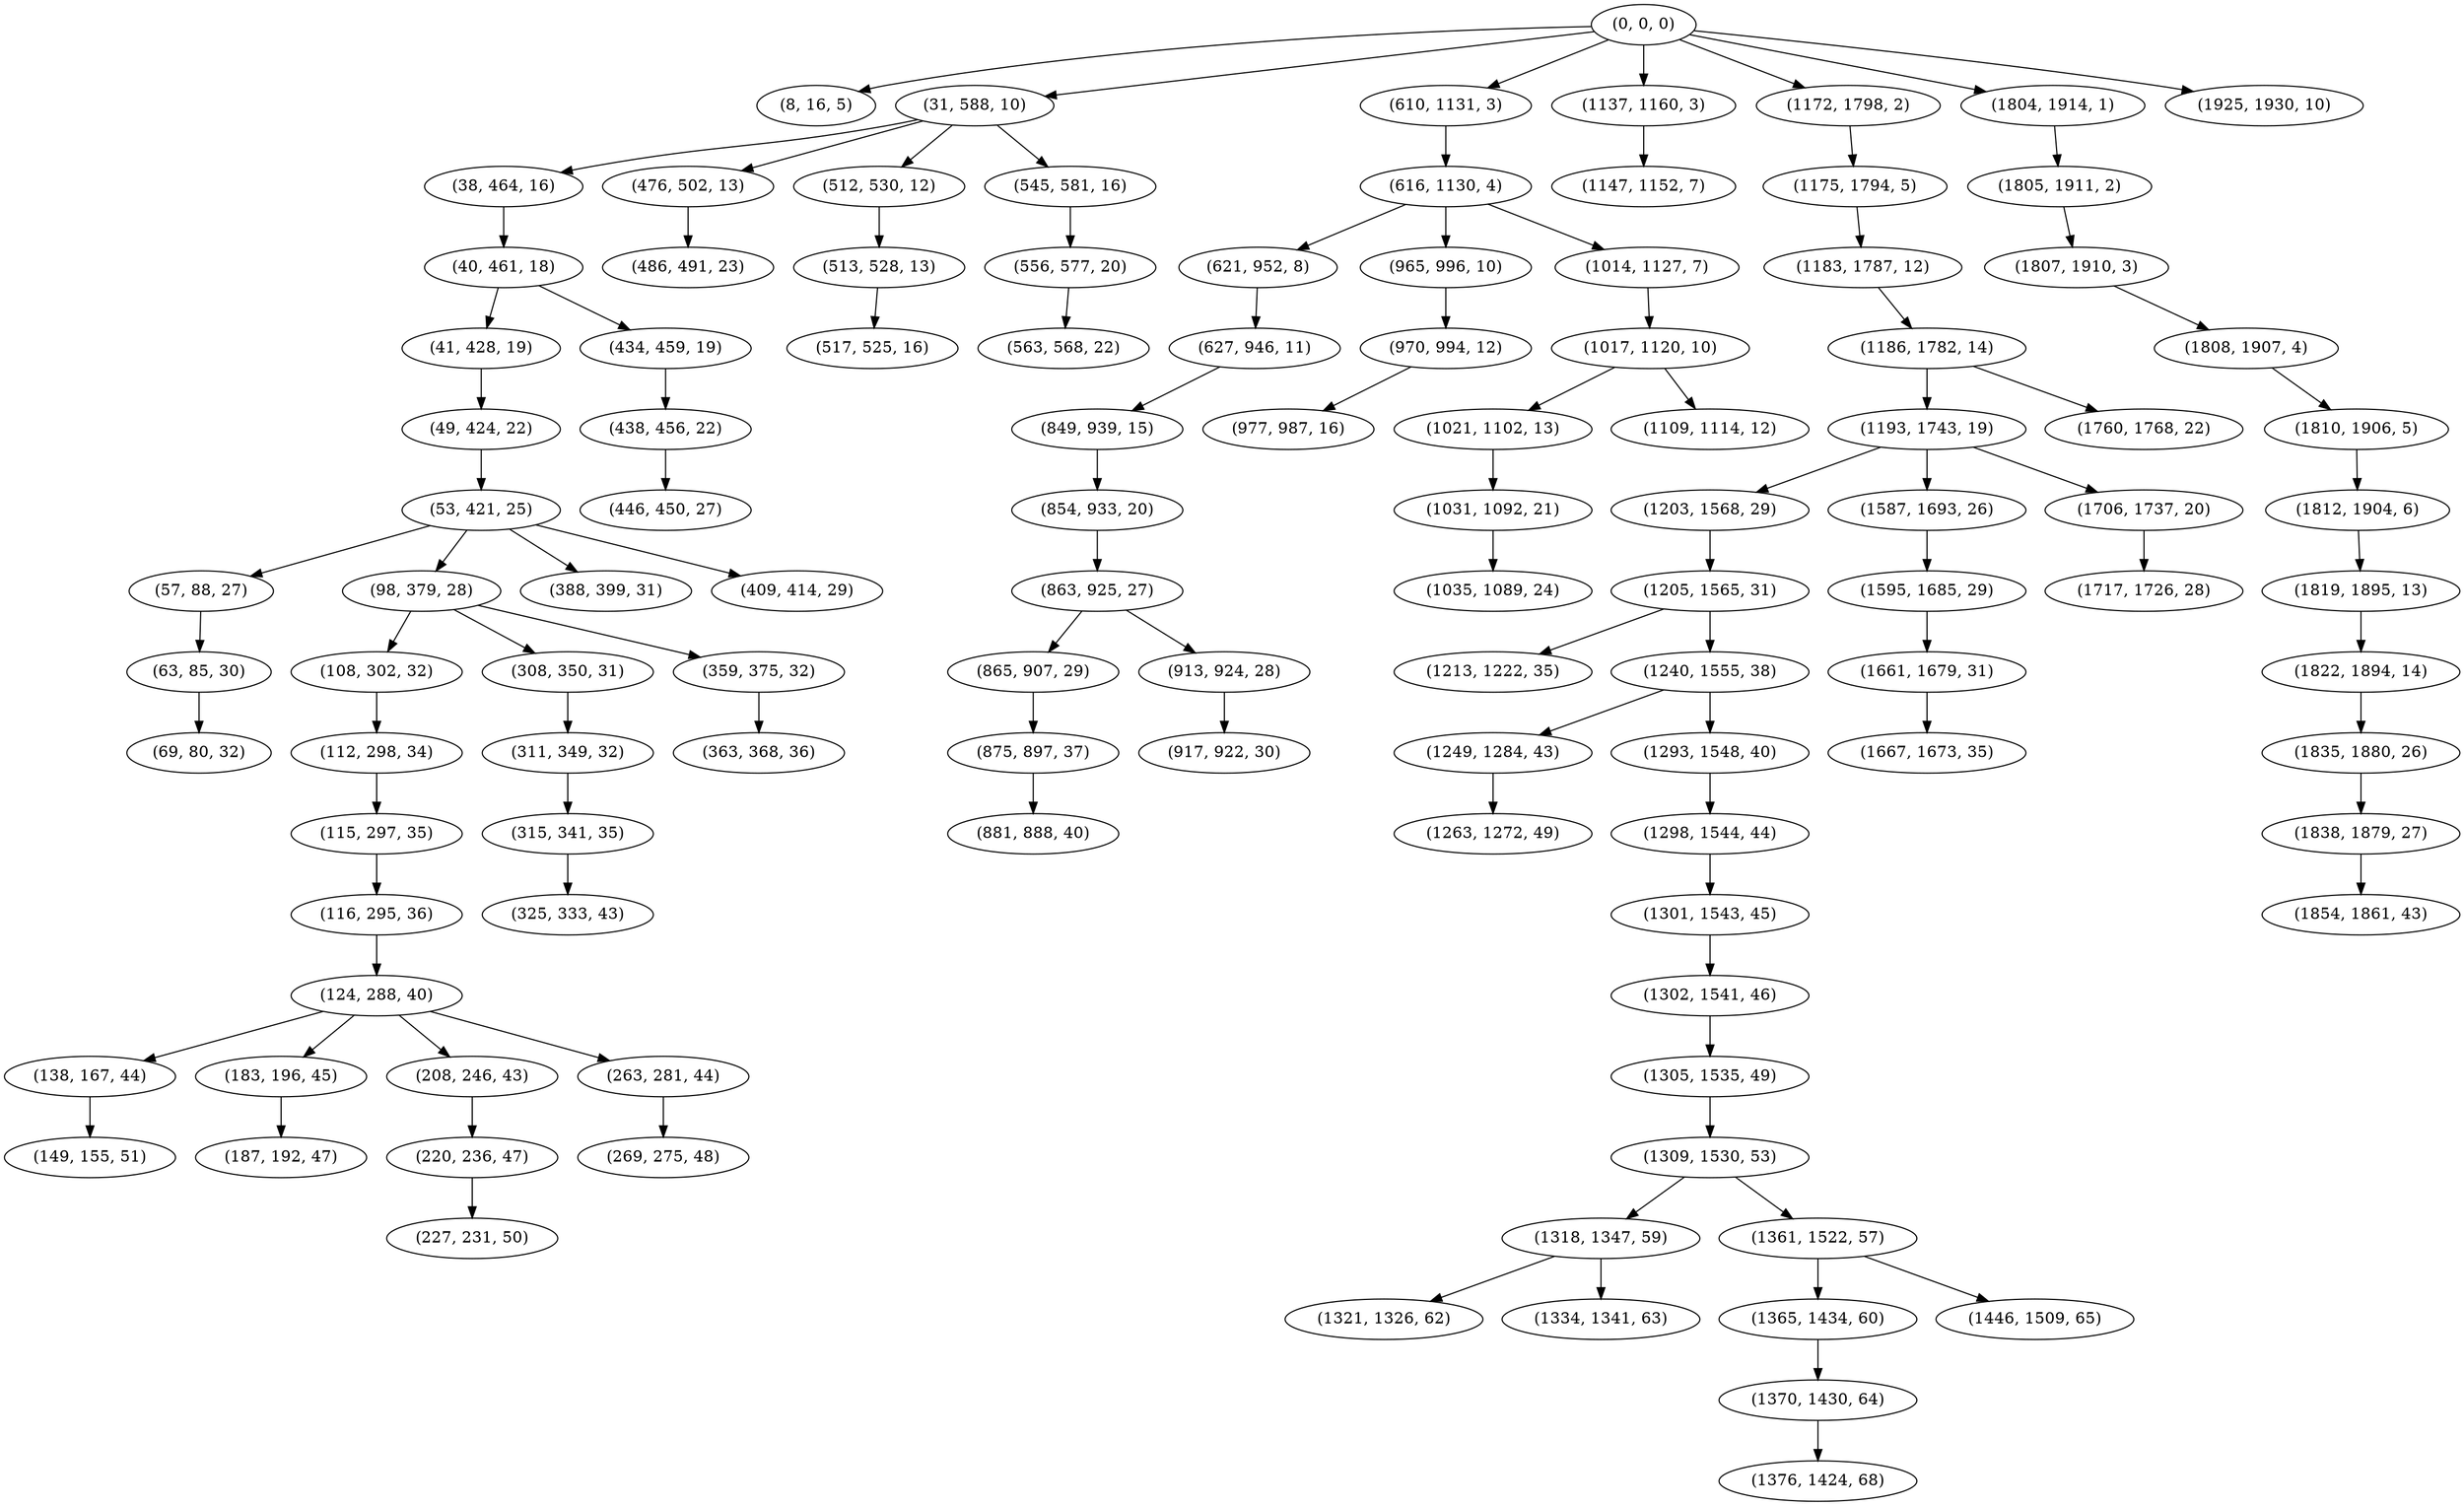 digraph tree {
    "(0, 0, 0)";
    "(8, 16, 5)";
    "(31, 588, 10)";
    "(38, 464, 16)";
    "(40, 461, 18)";
    "(41, 428, 19)";
    "(49, 424, 22)";
    "(53, 421, 25)";
    "(57, 88, 27)";
    "(63, 85, 30)";
    "(69, 80, 32)";
    "(98, 379, 28)";
    "(108, 302, 32)";
    "(112, 298, 34)";
    "(115, 297, 35)";
    "(116, 295, 36)";
    "(124, 288, 40)";
    "(138, 167, 44)";
    "(149, 155, 51)";
    "(183, 196, 45)";
    "(187, 192, 47)";
    "(208, 246, 43)";
    "(220, 236, 47)";
    "(227, 231, 50)";
    "(263, 281, 44)";
    "(269, 275, 48)";
    "(308, 350, 31)";
    "(311, 349, 32)";
    "(315, 341, 35)";
    "(325, 333, 43)";
    "(359, 375, 32)";
    "(363, 368, 36)";
    "(388, 399, 31)";
    "(409, 414, 29)";
    "(434, 459, 19)";
    "(438, 456, 22)";
    "(446, 450, 27)";
    "(476, 502, 13)";
    "(486, 491, 23)";
    "(512, 530, 12)";
    "(513, 528, 13)";
    "(517, 525, 16)";
    "(545, 581, 16)";
    "(556, 577, 20)";
    "(563, 568, 22)";
    "(610, 1131, 3)";
    "(616, 1130, 4)";
    "(621, 952, 8)";
    "(627, 946, 11)";
    "(849, 939, 15)";
    "(854, 933, 20)";
    "(863, 925, 27)";
    "(865, 907, 29)";
    "(875, 897, 37)";
    "(881, 888, 40)";
    "(913, 924, 28)";
    "(917, 922, 30)";
    "(965, 996, 10)";
    "(970, 994, 12)";
    "(977, 987, 16)";
    "(1014, 1127, 7)";
    "(1017, 1120, 10)";
    "(1021, 1102, 13)";
    "(1031, 1092, 21)";
    "(1035, 1089, 24)";
    "(1109, 1114, 12)";
    "(1137, 1160, 3)";
    "(1147, 1152, 7)";
    "(1172, 1798, 2)";
    "(1175, 1794, 5)";
    "(1183, 1787, 12)";
    "(1186, 1782, 14)";
    "(1193, 1743, 19)";
    "(1203, 1568, 29)";
    "(1205, 1565, 31)";
    "(1213, 1222, 35)";
    "(1240, 1555, 38)";
    "(1249, 1284, 43)";
    "(1263, 1272, 49)";
    "(1293, 1548, 40)";
    "(1298, 1544, 44)";
    "(1301, 1543, 45)";
    "(1302, 1541, 46)";
    "(1305, 1535, 49)";
    "(1309, 1530, 53)";
    "(1318, 1347, 59)";
    "(1321, 1326, 62)";
    "(1334, 1341, 63)";
    "(1361, 1522, 57)";
    "(1365, 1434, 60)";
    "(1370, 1430, 64)";
    "(1376, 1424, 68)";
    "(1446, 1509, 65)";
    "(1587, 1693, 26)";
    "(1595, 1685, 29)";
    "(1661, 1679, 31)";
    "(1667, 1673, 35)";
    "(1706, 1737, 20)";
    "(1717, 1726, 28)";
    "(1760, 1768, 22)";
    "(1804, 1914, 1)";
    "(1805, 1911, 2)";
    "(1807, 1910, 3)";
    "(1808, 1907, 4)";
    "(1810, 1906, 5)";
    "(1812, 1904, 6)";
    "(1819, 1895, 13)";
    "(1822, 1894, 14)";
    "(1835, 1880, 26)";
    "(1838, 1879, 27)";
    "(1854, 1861, 43)";
    "(1925, 1930, 10)";
    "(0, 0, 0)" -> "(8, 16, 5)";
    "(0, 0, 0)" -> "(31, 588, 10)";
    "(0, 0, 0)" -> "(610, 1131, 3)";
    "(0, 0, 0)" -> "(1137, 1160, 3)";
    "(0, 0, 0)" -> "(1172, 1798, 2)";
    "(0, 0, 0)" -> "(1804, 1914, 1)";
    "(0, 0, 0)" -> "(1925, 1930, 10)";
    "(31, 588, 10)" -> "(38, 464, 16)";
    "(31, 588, 10)" -> "(476, 502, 13)";
    "(31, 588, 10)" -> "(512, 530, 12)";
    "(31, 588, 10)" -> "(545, 581, 16)";
    "(38, 464, 16)" -> "(40, 461, 18)";
    "(40, 461, 18)" -> "(41, 428, 19)";
    "(40, 461, 18)" -> "(434, 459, 19)";
    "(41, 428, 19)" -> "(49, 424, 22)";
    "(49, 424, 22)" -> "(53, 421, 25)";
    "(53, 421, 25)" -> "(57, 88, 27)";
    "(53, 421, 25)" -> "(98, 379, 28)";
    "(53, 421, 25)" -> "(388, 399, 31)";
    "(53, 421, 25)" -> "(409, 414, 29)";
    "(57, 88, 27)" -> "(63, 85, 30)";
    "(63, 85, 30)" -> "(69, 80, 32)";
    "(98, 379, 28)" -> "(108, 302, 32)";
    "(98, 379, 28)" -> "(308, 350, 31)";
    "(98, 379, 28)" -> "(359, 375, 32)";
    "(108, 302, 32)" -> "(112, 298, 34)";
    "(112, 298, 34)" -> "(115, 297, 35)";
    "(115, 297, 35)" -> "(116, 295, 36)";
    "(116, 295, 36)" -> "(124, 288, 40)";
    "(124, 288, 40)" -> "(138, 167, 44)";
    "(124, 288, 40)" -> "(183, 196, 45)";
    "(124, 288, 40)" -> "(208, 246, 43)";
    "(124, 288, 40)" -> "(263, 281, 44)";
    "(138, 167, 44)" -> "(149, 155, 51)";
    "(183, 196, 45)" -> "(187, 192, 47)";
    "(208, 246, 43)" -> "(220, 236, 47)";
    "(220, 236, 47)" -> "(227, 231, 50)";
    "(263, 281, 44)" -> "(269, 275, 48)";
    "(308, 350, 31)" -> "(311, 349, 32)";
    "(311, 349, 32)" -> "(315, 341, 35)";
    "(315, 341, 35)" -> "(325, 333, 43)";
    "(359, 375, 32)" -> "(363, 368, 36)";
    "(434, 459, 19)" -> "(438, 456, 22)";
    "(438, 456, 22)" -> "(446, 450, 27)";
    "(476, 502, 13)" -> "(486, 491, 23)";
    "(512, 530, 12)" -> "(513, 528, 13)";
    "(513, 528, 13)" -> "(517, 525, 16)";
    "(545, 581, 16)" -> "(556, 577, 20)";
    "(556, 577, 20)" -> "(563, 568, 22)";
    "(610, 1131, 3)" -> "(616, 1130, 4)";
    "(616, 1130, 4)" -> "(621, 952, 8)";
    "(616, 1130, 4)" -> "(965, 996, 10)";
    "(616, 1130, 4)" -> "(1014, 1127, 7)";
    "(621, 952, 8)" -> "(627, 946, 11)";
    "(627, 946, 11)" -> "(849, 939, 15)";
    "(849, 939, 15)" -> "(854, 933, 20)";
    "(854, 933, 20)" -> "(863, 925, 27)";
    "(863, 925, 27)" -> "(865, 907, 29)";
    "(863, 925, 27)" -> "(913, 924, 28)";
    "(865, 907, 29)" -> "(875, 897, 37)";
    "(875, 897, 37)" -> "(881, 888, 40)";
    "(913, 924, 28)" -> "(917, 922, 30)";
    "(965, 996, 10)" -> "(970, 994, 12)";
    "(970, 994, 12)" -> "(977, 987, 16)";
    "(1014, 1127, 7)" -> "(1017, 1120, 10)";
    "(1017, 1120, 10)" -> "(1021, 1102, 13)";
    "(1017, 1120, 10)" -> "(1109, 1114, 12)";
    "(1021, 1102, 13)" -> "(1031, 1092, 21)";
    "(1031, 1092, 21)" -> "(1035, 1089, 24)";
    "(1137, 1160, 3)" -> "(1147, 1152, 7)";
    "(1172, 1798, 2)" -> "(1175, 1794, 5)";
    "(1175, 1794, 5)" -> "(1183, 1787, 12)";
    "(1183, 1787, 12)" -> "(1186, 1782, 14)";
    "(1186, 1782, 14)" -> "(1193, 1743, 19)";
    "(1186, 1782, 14)" -> "(1760, 1768, 22)";
    "(1193, 1743, 19)" -> "(1203, 1568, 29)";
    "(1193, 1743, 19)" -> "(1587, 1693, 26)";
    "(1193, 1743, 19)" -> "(1706, 1737, 20)";
    "(1203, 1568, 29)" -> "(1205, 1565, 31)";
    "(1205, 1565, 31)" -> "(1213, 1222, 35)";
    "(1205, 1565, 31)" -> "(1240, 1555, 38)";
    "(1240, 1555, 38)" -> "(1249, 1284, 43)";
    "(1240, 1555, 38)" -> "(1293, 1548, 40)";
    "(1249, 1284, 43)" -> "(1263, 1272, 49)";
    "(1293, 1548, 40)" -> "(1298, 1544, 44)";
    "(1298, 1544, 44)" -> "(1301, 1543, 45)";
    "(1301, 1543, 45)" -> "(1302, 1541, 46)";
    "(1302, 1541, 46)" -> "(1305, 1535, 49)";
    "(1305, 1535, 49)" -> "(1309, 1530, 53)";
    "(1309, 1530, 53)" -> "(1318, 1347, 59)";
    "(1309, 1530, 53)" -> "(1361, 1522, 57)";
    "(1318, 1347, 59)" -> "(1321, 1326, 62)";
    "(1318, 1347, 59)" -> "(1334, 1341, 63)";
    "(1361, 1522, 57)" -> "(1365, 1434, 60)";
    "(1361, 1522, 57)" -> "(1446, 1509, 65)";
    "(1365, 1434, 60)" -> "(1370, 1430, 64)";
    "(1370, 1430, 64)" -> "(1376, 1424, 68)";
    "(1587, 1693, 26)" -> "(1595, 1685, 29)";
    "(1595, 1685, 29)" -> "(1661, 1679, 31)";
    "(1661, 1679, 31)" -> "(1667, 1673, 35)";
    "(1706, 1737, 20)" -> "(1717, 1726, 28)";
    "(1804, 1914, 1)" -> "(1805, 1911, 2)";
    "(1805, 1911, 2)" -> "(1807, 1910, 3)";
    "(1807, 1910, 3)" -> "(1808, 1907, 4)";
    "(1808, 1907, 4)" -> "(1810, 1906, 5)";
    "(1810, 1906, 5)" -> "(1812, 1904, 6)";
    "(1812, 1904, 6)" -> "(1819, 1895, 13)";
    "(1819, 1895, 13)" -> "(1822, 1894, 14)";
    "(1822, 1894, 14)" -> "(1835, 1880, 26)";
    "(1835, 1880, 26)" -> "(1838, 1879, 27)";
    "(1838, 1879, 27)" -> "(1854, 1861, 43)";
}
